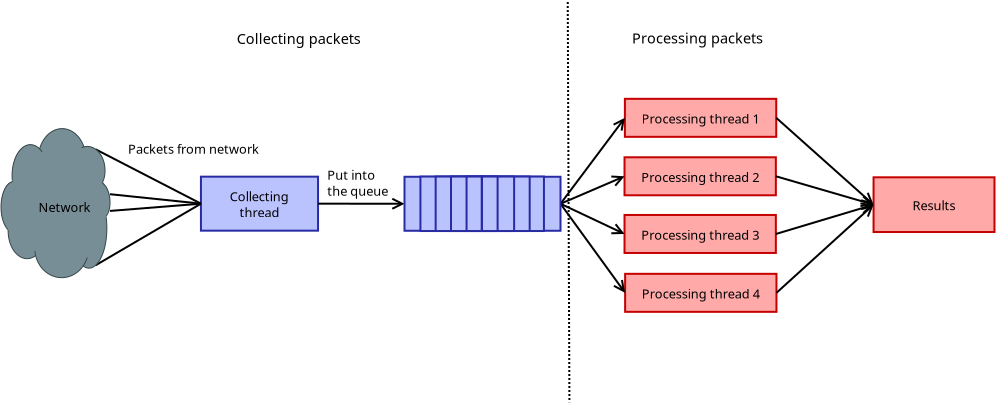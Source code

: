 <?xml version="1.0" encoding="UTF-8"?>
<dia:diagram xmlns:dia="http://www.lysator.liu.se/~alla/dia/">
  <dia:layer name="Background" visible="true" active="true">
    <dia:object type="Flowchart - Box" version="0" id="O0">
      <dia:attribute name="obj_pos">
        <dia:point val="11.696,11.6"/>
      </dia:attribute>
      <dia:attribute name="obj_bb">
        <dia:rectangle val="11.646,11.55;17.601,14.35"/>
      </dia:attribute>
      <dia:attribute name="elem_corner">
        <dia:point val="11.696,11.6"/>
      </dia:attribute>
      <dia:attribute name="elem_width">
        <dia:real val="5.855"/>
      </dia:attribute>
      <dia:attribute name="elem_height">
        <dia:real val="2.7"/>
      </dia:attribute>
      <dia:attribute name="border_width">
        <dia:real val="0.1"/>
      </dia:attribute>
      <dia:attribute name="border_color">
        <dia:color val="#272ca4"/>
      </dia:attribute>
      <dia:attribute name="inner_color">
        <dia:color val="#bbc3ff"/>
      </dia:attribute>
      <dia:attribute name="show_background">
        <dia:boolean val="true"/>
      </dia:attribute>
      <dia:attribute name="padding">
        <dia:real val="0.5"/>
      </dia:attribute>
      <dia:attribute name="text">
        <dia:composite type="text">
          <dia:attribute name="string">
            <dia:string>#Collecting
thread#</dia:string>
          </dia:attribute>
          <dia:attribute name="font">
            <dia:font family="sans" style="0" name="Helvetica"/>
          </dia:attribute>
          <dia:attribute name="height">
            <dia:real val="0.8"/>
          </dia:attribute>
          <dia:attribute name="pos">
            <dia:point val="14.623,12.745"/>
          </dia:attribute>
          <dia:attribute name="color">
            <dia:color val="#000000"/>
          </dia:attribute>
          <dia:attribute name="alignment">
            <dia:enum val="1"/>
          </dia:attribute>
        </dia:composite>
      </dia:attribute>
    </dia:object>
    <dia:object type="Standard - Line" version="0" id="O1">
      <dia:attribute name="obj_pos">
        <dia:point val="6.424,10.23"/>
      </dia:attribute>
      <dia:attribute name="obj_bb">
        <dia:rectangle val="6.357,10.162;11.763,13.017"/>
      </dia:attribute>
      <dia:attribute name="conn_endpoints">
        <dia:point val="6.424,10.23"/>
        <dia:point val="11.696,12.95"/>
      </dia:attribute>
      <dia:attribute name="numcp">
        <dia:int val="1"/>
      </dia:attribute>
      <dia:connections>
        <dia:connection handle="0" to="O7" connection="11"/>
        <dia:connection handle="1" to="O0" connection="7"/>
      </dia:connections>
    </dia:object>
    <dia:object type="Standard - Line" version="0" id="O2">
      <dia:attribute name="obj_pos">
        <dia:point val="4.62,12.97"/>
      </dia:attribute>
      <dia:attribute name="obj_bb">
        <dia:rectangle val="4.62,12.97;4.62,12.97"/>
      </dia:attribute>
      <dia:attribute name="conn_endpoints">
        <dia:point val="4.62,12.97"/>
        <dia:point val="4.62,12.97"/>
      </dia:attribute>
      <dia:attribute name="numcp">
        <dia:int val="1"/>
      </dia:attribute>
      <dia:connections>
        <dia:connection handle="0" to="O7" connection="14"/>
        <dia:connection handle="1" to="O7" connection="14"/>
      </dia:connections>
    </dia:object>
    <dia:object type="Standard - Line" version="0" id="O3">
      <dia:attribute name="obj_pos">
        <dia:point val="7.15,12.477"/>
      </dia:attribute>
      <dia:attribute name="obj_bb">
        <dia:rectangle val="7.095,12.422;11.751,13.005"/>
      </dia:attribute>
      <dia:attribute name="conn_endpoints">
        <dia:point val="7.15,12.477"/>
        <dia:point val="11.696,12.95"/>
      </dia:attribute>
      <dia:attribute name="numcp">
        <dia:int val="1"/>
      </dia:attribute>
      <dia:connections>
        <dia:connection handle="0" to="O7" connection="8"/>
        <dia:connection handle="1" to="O0" connection="7"/>
      </dia:connections>
    </dia:object>
    <dia:object type="Standard - Line" version="0" id="O4">
      <dia:attribute name="obj_pos">
        <dia:point val="7.15,13.313"/>
      </dia:attribute>
      <dia:attribute name="obj_bb">
        <dia:rectangle val="7.096,12.896;11.749,13.367"/>
      </dia:attribute>
      <dia:attribute name="conn_endpoints">
        <dia:point val="7.15,13.313"/>
        <dia:point val="11.696,12.95"/>
      </dia:attribute>
      <dia:attribute name="numcp">
        <dia:int val="1"/>
      </dia:attribute>
      <dia:connections>
        <dia:connection handle="0" to="O7" connection="9"/>
        <dia:connection handle="1" to="O0" connection="7"/>
      </dia:connections>
    </dia:object>
    <dia:object type="Standard - Line" version="0" id="O5">
      <dia:attribute name="obj_pos">
        <dia:point val="6.425,16.032"/>
      </dia:attribute>
      <dia:attribute name="obj_bb">
        <dia:rectangle val="6.356,12.882;11.764,16.101"/>
      </dia:attribute>
      <dia:attribute name="conn_endpoints">
        <dia:point val="6.425,16.032"/>
        <dia:point val="11.696,12.95"/>
      </dia:attribute>
      <dia:attribute name="numcp">
        <dia:int val="1"/>
      </dia:attribute>
      <dia:connections>
        <dia:connection handle="0" to="O7" connection="10"/>
        <dia:connection handle="1" to="O0" connection="7"/>
      </dia:connections>
    </dia:object>
    <dia:object type="Standard - Text" version="1" id="O6">
      <dia:attribute name="obj_pos">
        <dia:point val="8.05,10.45"/>
      </dia:attribute>
      <dia:attribute name="obj_bb">
        <dia:rectangle val="8.05,9.855;14.967,10.6"/>
      </dia:attribute>
      <dia:attribute name="text">
        <dia:composite type="text">
          <dia:attribute name="string">
            <dia:string>#Packets from network#</dia:string>
          </dia:attribute>
          <dia:attribute name="font">
            <dia:font family="sans" style="0" name="Helvetica"/>
          </dia:attribute>
          <dia:attribute name="height">
            <dia:real val="0.8"/>
          </dia:attribute>
          <dia:attribute name="pos">
            <dia:point val="8.05,10.45"/>
          </dia:attribute>
          <dia:attribute name="color">
            <dia:color val="#000000"/>
          </dia:attribute>
          <dia:attribute name="alignment">
            <dia:enum val="0"/>
          </dia:attribute>
        </dia:composite>
      </dia:attribute>
      <dia:attribute name="valign">
        <dia:enum val="3"/>
      </dia:attribute>
    </dia:object>
    <dia:group>
      <dia:object type="Cisco - Cloud Dark" version="1" id="O7">
        <dia:attribute name="obj_pos">
          <dia:point val="1.7,9.2"/>
        </dia:attribute>
        <dia:attribute name="obj_bb">
          <dia:rectangle val="1.7,9.2;7.151,16.651"/>
        </dia:attribute>
        <dia:attribute name="meta">
          <dia:composite type="dict"/>
        </dia:attribute>
        <dia:attribute name="elem_corner">
          <dia:point val="1.7,9.2"/>
        </dia:attribute>
        <dia:attribute name="elem_width">
          <dia:real val="5.45"/>
        </dia:attribute>
        <dia:attribute name="elem_height">
          <dia:real val="7.45"/>
        </dia:attribute>
        <dia:attribute name="line_width">
          <dia:real val="0.1"/>
        </dia:attribute>
        <dia:attribute name="line_colour">
          <dia:color val="#272ca4"/>
        </dia:attribute>
        <dia:attribute name="fill_colour">
          <dia:color val="#bbc3ff"/>
        </dia:attribute>
        <dia:attribute name="show_background">
          <dia:boolean val="true"/>
        </dia:attribute>
        <dia:attribute name="line_style">
          <dia:enum val="0"/>
          <dia:real val="1"/>
        </dia:attribute>
        <dia:attribute name="flip_horizontal">
          <dia:boolean val="false"/>
        </dia:attribute>
        <dia:attribute name="flip_vertical">
          <dia:boolean val="false"/>
        </dia:attribute>
        <dia:attribute name="subscale">
          <dia:real val="1"/>
        </dia:attribute>
      </dia:object>
      <dia:object type="Standard - Text" version="1" id="O8">
        <dia:attribute name="obj_pos">
          <dia:point val="3.57,13.37"/>
        </dia:attribute>
        <dia:attribute name="obj_bb">
          <dia:rectangle val="3.57,12.775;6.242,13.52"/>
        </dia:attribute>
        <dia:attribute name="text">
          <dia:composite type="text">
            <dia:attribute name="string">
              <dia:string>#Network#</dia:string>
            </dia:attribute>
            <dia:attribute name="font">
              <dia:font family="sans" style="0" name="Helvetica"/>
            </dia:attribute>
            <dia:attribute name="height">
              <dia:real val="0.8"/>
            </dia:attribute>
            <dia:attribute name="pos">
              <dia:point val="3.57,13.37"/>
            </dia:attribute>
            <dia:attribute name="color">
              <dia:color val="#000000"/>
            </dia:attribute>
            <dia:attribute name="alignment">
              <dia:enum val="0"/>
            </dia:attribute>
          </dia:composite>
        </dia:attribute>
        <dia:attribute name="valign">
          <dia:enum val="3"/>
        </dia:attribute>
      </dia:object>
    </dia:group>
    <dia:object type="Standard - Text" version="1" id="O9">
      <dia:attribute name="obj_pos">
        <dia:point val="18.008,11.757"/>
      </dia:attribute>
      <dia:attribute name="obj_bb">
        <dia:rectangle val="18.008,11.162;21.268,12.707"/>
      </dia:attribute>
      <dia:attribute name="text">
        <dia:composite type="text">
          <dia:attribute name="string">
            <dia:string>#Put into
the queue#</dia:string>
          </dia:attribute>
          <dia:attribute name="font">
            <dia:font family="sans" style="0" name="Helvetica"/>
          </dia:attribute>
          <dia:attribute name="height">
            <dia:real val="0.8"/>
          </dia:attribute>
          <dia:attribute name="pos">
            <dia:point val="18.008,11.757"/>
          </dia:attribute>
          <dia:attribute name="color">
            <dia:color val="#000000"/>
          </dia:attribute>
          <dia:attribute name="alignment">
            <dia:enum val="0"/>
          </dia:attribute>
        </dia:composite>
      </dia:attribute>
      <dia:attribute name="valign">
        <dia:enum val="3"/>
      </dia:attribute>
    </dia:object>
    <dia:object type="Standard - Line" version="0" id="O10">
      <dia:attribute name="obj_pos">
        <dia:point val="17.55,12.95"/>
      </dia:attribute>
      <dia:attribute name="obj_bb">
        <dia:rectangle val="17.5,12.624;21.986,13.285"/>
      </dia:attribute>
      <dia:attribute name="conn_endpoints">
        <dia:point val="17.55,12.95"/>
        <dia:point val="21.874,12.955"/>
      </dia:attribute>
      <dia:attribute name="numcp">
        <dia:int val="1"/>
      </dia:attribute>
      <dia:attribute name="end_arrow">
        <dia:enum val="1"/>
      </dia:attribute>
      <dia:attribute name="end_arrow_length">
        <dia:real val="0.5"/>
      </dia:attribute>
      <dia:attribute name="end_arrow_width">
        <dia:real val="0.5"/>
      </dia:attribute>
      <dia:connections>
        <dia:connection handle="1" to="O27" connection="3"/>
      </dia:connections>
    </dia:object>
    <dia:object type="Flowchart - Box" version="0" id="O11">
      <dia:attribute name="obj_pos">
        <dia:point val="32.894,7.708"/>
      </dia:attribute>
      <dia:attribute name="obj_bb">
        <dia:rectangle val="32.844,7.658;40.511,9.658"/>
      </dia:attribute>
      <dia:attribute name="elem_corner">
        <dia:point val="32.894,7.708"/>
      </dia:attribute>
      <dia:attribute name="elem_width">
        <dia:real val="7.567"/>
      </dia:attribute>
      <dia:attribute name="elem_height">
        <dia:real val="1.9"/>
      </dia:attribute>
      <dia:attribute name="border_width">
        <dia:real val="0.1"/>
      </dia:attribute>
      <dia:attribute name="border_color">
        <dia:color val="#c40000"/>
      </dia:attribute>
      <dia:attribute name="inner_color">
        <dia:color val="#ffa9a9"/>
      </dia:attribute>
      <dia:attribute name="show_background">
        <dia:boolean val="true"/>
      </dia:attribute>
      <dia:attribute name="padding">
        <dia:real val="0.5"/>
      </dia:attribute>
      <dia:attribute name="text">
        <dia:composite type="text">
          <dia:attribute name="string">
            <dia:string>#Processing thread 1#</dia:string>
          </dia:attribute>
          <dia:attribute name="font">
            <dia:font family="sans" style="0" name="Helvetica"/>
          </dia:attribute>
          <dia:attribute name="height">
            <dia:real val="0.8"/>
          </dia:attribute>
          <dia:attribute name="pos">
            <dia:point val="36.677,8.853"/>
          </dia:attribute>
          <dia:attribute name="color">
            <dia:color val="#000000"/>
          </dia:attribute>
          <dia:attribute name="alignment">
            <dia:enum val="1"/>
          </dia:attribute>
        </dia:composite>
      </dia:attribute>
    </dia:object>
    <dia:object type="Flowchart - Box" version="0" id="O12">
      <dia:attribute name="obj_pos">
        <dia:point val="32.875,10.631"/>
      </dia:attribute>
      <dia:attribute name="obj_bb">
        <dia:rectangle val="32.825,10.581;40.493,12.581"/>
      </dia:attribute>
      <dia:attribute name="elem_corner">
        <dia:point val="32.875,10.631"/>
      </dia:attribute>
      <dia:attribute name="elem_width">
        <dia:real val="7.567"/>
      </dia:attribute>
      <dia:attribute name="elem_height">
        <dia:real val="1.9"/>
      </dia:attribute>
      <dia:attribute name="border_width">
        <dia:real val="0.1"/>
      </dia:attribute>
      <dia:attribute name="border_color">
        <dia:color val="#c40000"/>
      </dia:attribute>
      <dia:attribute name="inner_color">
        <dia:color val="#ffa9a9"/>
      </dia:attribute>
      <dia:attribute name="show_background">
        <dia:boolean val="true"/>
      </dia:attribute>
      <dia:attribute name="padding">
        <dia:real val="0.5"/>
      </dia:attribute>
      <dia:attribute name="text">
        <dia:composite type="text">
          <dia:attribute name="string">
            <dia:string>#Processing thread 2#</dia:string>
          </dia:attribute>
          <dia:attribute name="font">
            <dia:font family="sans" style="0" name="Helvetica"/>
          </dia:attribute>
          <dia:attribute name="height">
            <dia:real val="0.8"/>
          </dia:attribute>
          <dia:attribute name="pos">
            <dia:point val="36.659,11.776"/>
          </dia:attribute>
          <dia:attribute name="color">
            <dia:color val="#000000"/>
          </dia:attribute>
          <dia:attribute name="alignment">
            <dia:enum val="1"/>
          </dia:attribute>
        </dia:composite>
      </dia:attribute>
    </dia:object>
    <dia:object type="Flowchart - Box" version="0" id="O13">
      <dia:attribute name="obj_pos">
        <dia:point val="32.875,13.515"/>
      </dia:attribute>
      <dia:attribute name="obj_bb">
        <dia:rectangle val="32.825,13.465;40.493,15.465"/>
      </dia:attribute>
      <dia:attribute name="elem_corner">
        <dia:point val="32.875,13.515"/>
      </dia:attribute>
      <dia:attribute name="elem_width">
        <dia:real val="7.567"/>
      </dia:attribute>
      <dia:attribute name="elem_height">
        <dia:real val="1.9"/>
      </dia:attribute>
      <dia:attribute name="border_width">
        <dia:real val="0.1"/>
      </dia:attribute>
      <dia:attribute name="border_color">
        <dia:color val="#c40000"/>
      </dia:attribute>
      <dia:attribute name="inner_color">
        <dia:color val="#ffa9a9"/>
      </dia:attribute>
      <dia:attribute name="show_background">
        <dia:boolean val="true"/>
      </dia:attribute>
      <dia:attribute name="padding">
        <dia:real val="0.5"/>
      </dia:attribute>
      <dia:attribute name="text">
        <dia:composite type="text">
          <dia:attribute name="string">
            <dia:string>#Processing thread 3#</dia:string>
          </dia:attribute>
          <dia:attribute name="font">
            <dia:font family="sans" style="0" name="Helvetica"/>
          </dia:attribute>
          <dia:attribute name="height">
            <dia:real val="0.8"/>
          </dia:attribute>
          <dia:attribute name="pos">
            <dia:point val="36.659,14.66"/>
          </dia:attribute>
          <dia:attribute name="color">
            <dia:color val="#000000"/>
          </dia:attribute>
          <dia:attribute name="alignment">
            <dia:enum val="1"/>
          </dia:attribute>
        </dia:composite>
      </dia:attribute>
    </dia:object>
    <dia:object type="Flowchart - Box" version="0" id="O14">
      <dia:attribute name="obj_pos">
        <dia:point val="32.905,16.458"/>
      </dia:attribute>
      <dia:attribute name="obj_bb">
        <dia:rectangle val="32.855,16.408;40.523,18.408"/>
      </dia:attribute>
      <dia:attribute name="elem_corner">
        <dia:point val="32.905,16.458"/>
      </dia:attribute>
      <dia:attribute name="elem_width">
        <dia:real val="7.567"/>
      </dia:attribute>
      <dia:attribute name="elem_height">
        <dia:real val="1.9"/>
      </dia:attribute>
      <dia:attribute name="border_width">
        <dia:real val="0.1"/>
      </dia:attribute>
      <dia:attribute name="border_color">
        <dia:color val="#c40000"/>
      </dia:attribute>
      <dia:attribute name="inner_color">
        <dia:color val="#ffa9a9"/>
      </dia:attribute>
      <dia:attribute name="show_background">
        <dia:boolean val="true"/>
      </dia:attribute>
      <dia:attribute name="padding">
        <dia:real val="0.5"/>
      </dia:attribute>
      <dia:attribute name="text">
        <dia:composite type="text">
          <dia:attribute name="string">
            <dia:string>#Processing thread 4#</dia:string>
          </dia:attribute>
          <dia:attribute name="font">
            <dia:font family="sans" style="0" name="Helvetica"/>
          </dia:attribute>
          <dia:attribute name="height">
            <dia:real val="0.8"/>
          </dia:attribute>
          <dia:attribute name="pos">
            <dia:point val="36.689,17.603"/>
          </dia:attribute>
          <dia:attribute name="color">
            <dia:color val="#000000"/>
          </dia:attribute>
          <dia:attribute name="alignment">
            <dia:enum val="1"/>
          </dia:attribute>
        </dia:composite>
      </dia:attribute>
    </dia:object>
    <dia:object type="Standard - Line" version="0" id="O15">
      <dia:attribute name="obj_pos">
        <dia:point val="29.674,12.955"/>
      </dia:attribute>
      <dia:attribute name="obj_bb">
        <dia:rectangle val="29.604,8.569;32.964,13.025"/>
      </dia:attribute>
      <dia:attribute name="conn_endpoints">
        <dia:point val="29.674,12.955"/>
        <dia:point val="32.894,8.658"/>
      </dia:attribute>
      <dia:attribute name="numcp">
        <dia:int val="1"/>
      </dia:attribute>
      <dia:attribute name="end_arrow">
        <dia:enum val="1"/>
      </dia:attribute>
      <dia:attribute name="end_arrow_length">
        <dia:real val="0.5"/>
      </dia:attribute>
      <dia:attribute name="end_arrow_width">
        <dia:real val="0.5"/>
      </dia:attribute>
      <dia:connections>
        <dia:connection handle="0" to="O27" connection="4"/>
        <dia:connection handle="1" to="O11" connection="7"/>
      </dia:connections>
    </dia:object>
    <dia:object type="Standard - Line" version="0" id="O16">
      <dia:attribute name="obj_pos">
        <dia:point val="29.674,12.955"/>
      </dia:attribute>
      <dia:attribute name="obj_bb">
        <dia:rectangle val="29.608,11.483;32.978,13.021"/>
      </dia:attribute>
      <dia:attribute name="conn_endpoints">
        <dia:point val="29.674,12.955"/>
        <dia:point val="32.875,11.581"/>
      </dia:attribute>
      <dia:attribute name="numcp">
        <dia:int val="1"/>
      </dia:attribute>
      <dia:attribute name="end_arrow">
        <dia:enum val="1"/>
      </dia:attribute>
      <dia:attribute name="end_arrow_length">
        <dia:real val="0.5"/>
      </dia:attribute>
      <dia:attribute name="end_arrow_width">
        <dia:real val="0.5"/>
      </dia:attribute>
      <dia:connections>
        <dia:connection handle="0" to="O27" connection="4"/>
        <dia:connection handle="1" to="O12" connection="7"/>
      </dia:connections>
    </dia:object>
    <dia:object type="Standard - Line" version="0" id="O17">
      <dia:attribute name="obj_pos">
        <dia:point val="29.674,12.955"/>
      </dia:attribute>
      <dia:attribute name="obj_bb">
        <dia:rectangle val="29.607,12.889;32.976,14.544"/>
      </dia:attribute>
      <dia:attribute name="conn_endpoints">
        <dia:point val="29.674,12.955"/>
        <dia:point val="32.875,14.465"/>
      </dia:attribute>
      <dia:attribute name="numcp">
        <dia:int val="1"/>
      </dia:attribute>
      <dia:attribute name="end_arrow">
        <dia:enum val="1"/>
      </dia:attribute>
      <dia:attribute name="end_arrow_length">
        <dia:real val="0.5"/>
      </dia:attribute>
      <dia:attribute name="end_arrow_width">
        <dia:real val="0.5"/>
      </dia:attribute>
      <dia:connections>
        <dia:connection handle="0" to="O27" connection="4"/>
        <dia:connection handle="1" to="O13" connection="7"/>
      </dia:connections>
    </dia:object>
    <dia:object type="Standard - Line" version="0" id="O18">
      <dia:attribute name="obj_pos">
        <dia:point val="29.674,12.955"/>
      </dia:attribute>
      <dia:attribute name="obj_bb">
        <dia:rectangle val="29.604,12.885;32.975,17.499"/>
      </dia:attribute>
      <dia:attribute name="conn_endpoints">
        <dia:point val="29.674,12.955"/>
        <dia:point val="32.905,17.408"/>
      </dia:attribute>
      <dia:attribute name="numcp">
        <dia:int val="1"/>
      </dia:attribute>
      <dia:attribute name="end_arrow">
        <dia:enum val="1"/>
      </dia:attribute>
      <dia:attribute name="end_arrow_length">
        <dia:real val="0.5"/>
      </dia:attribute>
      <dia:attribute name="end_arrow_width">
        <dia:real val="0.5"/>
      </dia:attribute>
      <dia:connections>
        <dia:connection handle="0" to="O27" connection="4"/>
        <dia:connection handle="1" to="O14" connection="7"/>
      </dia:connections>
    </dia:object>
    <dia:object type="Flowchart - Box" version="0" id="O19">
      <dia:attribute name="obj_pos">
        <dia:point val="45.327,11.632"/>
      </dia:attribute>
      <dia:attribute name="obj_bb">
        <dia:rectangle val="45.277,11.582;51.423,14.419"/>
      </dia:attribute>
      <dia:attribute name="elem_corner">
        <dia:point val="45.327,11.632"/>
      </dia:attribute>
      <dia:attribute name="elem_width">
        <dia:real val="6.046"/>
      </dia:attribute>
      <dia:attribute name="elem_height">
        <dia:real val="2.736"/>
      </dia:attribute>
      <dia:attribute name="border_width">
        <dia:real val="0.1"/>
      </dia:attribute>
      <dia:attribute name="border_color">
        <dia:color val="#c40000"/>
      </dia:attribute>
      <dia:attribute name="inner_color">
        <dia:color val="#ffa9a9"/>
      </dia:attribute>
      <dia:attribute name="show_background">
        <dia:boolean val="true"/>
      </dia:attribute>
      <dia:attribute name="padding">
        <dia:real val="0.5"/>
      </dia:attribute>
      <dia:attribute name="text">
        <dia:composite type="text">
          <dia:attribute name="string">
            <dia:string>#Results#</dia:string>
          </dia:attribute>
          <dia:attribute name="font">
            <dia:font family="sans" style="0" name="Helvetica"/>
          </dia:attribute>
          <dia:attribute name="height">
            <dia:real val="0.8"/>
          </dia:attribute>
          <dia:attribute name="pos">
            <dia:point val="48.35,13.195"/>
          </dia:attribute>
          <dia:attribute name="color">
            <dia:color val="#000000"/>
          </dia:attribute>
          <dia:attribute name="alignment">
            <dia:enum val="1"/>
          </dia:attribute>
        </dia:composite>
      </dia:attribute>
    </dia:object>
    <dia:object type="Standard - Line" version="0" id="O20">
      <dia:attribute name="obj_pos">
        <dia:point val="40.461,8.658"/>
      </dia:attribute>
      <dia:attribute name="obj_bb">
        <dia:rectangle val="40.391,8.587;45.411,13.075"/>
      </dia:attribute>
      <dia:attribute name="conn_endpoints">
        <dia:point val="40.461,8.658"/>
        <dia:point val="45.327,13.001"/>
      </dia:attribute>
      <dia:attribute name="numcp">
        <dia:int val="1"/>
      </dia:attribute>
      <dia:attribute name="end_arrow">
        <dia:enum val="1"/>
      </dia:attribute>
      <dia:attribute name="end_arrow_length">
        <dia:real val="0.5"/>
      </dia:attribute>
      <dia:attribute name="end_arrow_width">
        <dia:real val="0.5"/>
      </dia:attribute>
      <dia:connections>
        <dia:connection handle="0" to="O11" connection="8"/>
        <dia:connection handle="1" to="O19" connection="7"/>
      </dia:connections>
    </dia:object>
    <dia:object type="Standard - Line" version="0" id="O21">
      <dia:attribute name="obj_pos">
        <dia:point val="40.443,11.581"/>
      </dia:attribute>
      <dia:attribute name="obj_bb">
        <dia:rectangle val="40.381,11.519;45.434,13.165"/>
      </dia:attribute>
      <dia:attribute name="conn_endpoints">
        <dia:point val="40.443,11.581"/>
        <dia:point val="45.327,13.001"/>
      </dia:attribute>
      <dia:attribute name="numcp">
        <dia:int val="1"/>
      </dia:attribute>
      <dia:attribute name="end_arrow">
        <dia:enum val="1"/>
      </dia:attribute>
      <dia:attribute name="end_arrow_length">
        <dia:real val="0.5"/>
      </dia:attribute>
      <dia:attribute name="end_arrow_width">
        <dia:real val="0.5"/>
      </dia:attribute>
      <dia:connections>
        <dia:connection handle="0" to="O12" connection="8"/>
        <dia:connection handle="1" to="O19" connection="7"/>
      </dia:connections>
    </dia:object>
    <dia:object type="Standard - Line" version="0" id="O22">
      <dia:attribute name="obj_pos">
        <dia:point val="40.443,14.465"/>
      </dia:attribute>
      <dia:attribute name="obj_bb">
        <dia:rectangle val="40.38,12.841;45.434,14.527"/>
      </dia:attribute>
      <dia:attribute name="conn_endpoints">
        <dia:point val="40.443,14.465"/>
        <dia:point val="45.327,13.001"/>
      </dia:attribute>
      <dia:attribute name="numcp">
        <dia:int val="1"/>
      </dia:attribute>
      <dia:attribute name="end_arrow">
        <dia:enum val="1"/>
      </dia:attribute>
      <dia:attribute name="end_arrow_length">
        <dia:real val="0.5"/>
      </dia:attribute>
      <dia:attribute name="end_arrow_width">
        <dia:real val="0.5"/>
      </dia:attribute>
      <dia:connections>
        <dia:connection handle="0" to="O13" connection="8"/>
        <dia:connection handle="1" to="O19" connection="7"/>
      </dia:connections>
    </dia:object>
    <dia:object type="Standard - Line" version="0" id="O23">
      <dia:attribute name="obj_pos">
        <dia:point val="40.472,17.408"/>
      </dia:attribute>
      <dia:attribute name="obj_bb">
        <dia:rectangle val="40.402,12.925;45.41,17.479"/>
      </dia:attribute>
      <dia:attribute name="conn_endpoints">
        <dia:point val="40.472,17.408"/>
        <dia:point val="45.327,13.001"/>
      </dia:attribute>
      <dia:attribute name="numcp">
        <dia:int val="1"/>
      </dia:attribute>
      <dia:attribute name="end_arrow">
        <dia:enum val="1"/>
      </dia:attribute>
      <dia:attribute name="end_arrow_length">
        <dia:real val="0.5"/>
      </dia:attribute>
      <dia:attribute name="end_arrow_width">
        <dia:real val="0.5"/>
      </dia:attribute>
      <dia:connections>
        <dia:connection handle="0" to="O14" connection="8"/>
        <dia:connection handle="1" to="O19" connection="7"/>
      </dia:connections>
    </dia:object>
    <dia:object type="Standard - Text" version="1" id="O24">
      <dia:attribute name="obj_pos">
        <dia:point val="13.49,4.966"/>
      </dia:attribute>
      <dia:attribute name="obj_bb">
        <dia:rectangle val="13.49,4.293;20.127,5.136"/>
      </dia:attribute>
      <dia:attribute name="text">
        <dia:composite type="text">
          <dia:attribute name="string">
            <dia:string>#Collecting packets#</dia:string>
          </dia:attribute>
          <dia:attribute name="font">
            <dia:font family="sans" style="0" name="Helvetica"/>
          </dia:attribute>
          <dia:attribute name="height">
            <dia:real val="0.906"/>
          </dia:attribute>
          <dia:attribute name="pos">
            <dia:point val="13.49,4.966"/>
          </dia:attribute>
          <dia:attribute name="color">
            <dia:color val="#000000"/>
          </dia:attribute>
          <dia:attribute name="alignment">
            <dia:enum val="0"/>
          </dia:attribute>
        </dia:composite>
      </dia:attribute>
      <dia:attribute name="valign">
        <dia:enum val="3"/>
      </dia:attribute>
    </dia:object>
    <dia:object type="Standard - Text" version="1" id="O25">
      <dia:attribute name="obj_pos">
        <dia:point val="33.245,4.94"/>
      </dia:attribute>
      <dia:attribute name="obj_bb">
        <dia:rectangle val="33.245,4.268;40.15,5.11"/>
      </dia:attribute>
      <dia:attribute name="text">
        <dia:composite type="text">
          <dia:attribute name="string">
            <dia:string>#Processing packets#</dia:string>
          </dia:attribute>
          <dia:attribute name="font">
            <dia:font family="sans" style="0" name="Helvetica"/>
          </dia:attribute>
          <dia:attribute name="height">
            <dia:real val="0.906"/>
          </dia:attribute>
          <dia:attribute name="pos">
            <dia:point val="33.245,4.94"/>
          </dia:attribute>
          <dia:attribute name="color">
            <dia:color val="#000000"/>
          </dia:attribute>
          <dia:attribute name="alignment">
            <dia:enum val="0"/>
          </dia:attribute>
        </dia:composite>
      </dia:attribute>
      <dia:attribute name="valign">
        <dia:enum val="3"/>
      </dia:attribute>
    </dia:object>
    <dia:object type="Standard - Line" version="0" id="O26">
      <dia:attribute name="obj_pos">
        <dia:point val="30.036,2.867"/>
      </dia:attribute>
      <dia:attribute name="obj_bb">
        <dia:rectangle val="29.986,2.817;30.17,22.93"/>
      </dia:attribute>
      <dia:attribute name="conn_endpoints">
        <dia:point val="30.036,2.867"/>
        <dia:point val="30.12,22.88"/>
      </dia:attribute>
      <dia:attribute name="numcp">
        <dia:int val="1"/>
      </dia:attribute>
      <dia:attribute name="line_style">
        <dia:enum val="4"/>
      </dia:attribute>
    </dia:object>
    <dia:group>
      <dia:object type="Standard - Box" version="0" id="O27">
        <dia:attribute name="obj_pos">
          <dia:point val="21.874,11.605"/>
        </dia:attribute>
        <dia:attribute name="obj_bb">
          <dia:rectangle val="21.824,11.555;29.724,14.355"/>
        </dia:attribute>
        <dia:attribute name="elem_corner">
          <dia:point val="21.874,11.605"/>
        </dia:attribute>
        <dia:attribute name="elem_width">
          <dia:real val="7.8"/>
        </dia:attribute>
        <dia:attribute name="elem_height">
          <dia:real val="2.7"/>
        </dia:attribute>
        <dia:attribute name="border_color">
          <dia:color val="#272ca4"/>
        </dia:attribute>
        <dia:attribute name="inner_color">
          <dia:color val="#bbc3ff"/>
        </dia:attribute>
        <dia:attribute name="show_background">
          <dia:boolean val="true"/>
        </dia:attribute>
      </dia:object>
      <dia:object type="Standard - Line" version="0" id="O28">
        <dia:attribute name="obj_pos">
          <dia:point val="25.774,12.955"/>
        </dia:attribute>
        <dia:attribute name="obj_bb">
          <dia:rectangle val="25.774,12.955;25.774,12.955"/>
        </dia:attribute>
        <dia:attribute name="conn_endpoints">
          <dia:point val="25.774,12.955"/>
          <dia:point val="25.774,12.955"/>
        </dia:attribute>
        <dia:attribute name="numcp">
          <dia:int val="1"/>
        </dia:attribute>
        <dia:attribute name="line_color">
          <dia:color val="#272ca4"/>
        </dia:attribute>
        <dia:connections>
          <dia:connection handle="0" to="O27" connection="8"/>
          <dia:connection handle="1" to="O27" connection="8"/>
        </dia:connections>
      </dia:object>
      <dia:object type="Standard - Box" version="0" id="O29">
        <dia:attribute name="obj_pos">
          <dia:point val="22.67,11.595"/>
        </dia:attribute>
        <dia:attribute name="obj_bb">
          <dia:rectangle val="22.62,11.545;28.896,14.369"/>
        </dia:attribute>
        <dia:attribute name="elem_corner">
          <dia:point val="22.67,11.595"/>
        </dia:attribute>
        <dia:attribute name="elem_width">
          <dia:real val="6.176"/>
        </dia:attribute>
        <dia:attribute name="elem_height">
          <dia:real val="2.723"/>
        </dia:attribute>
        <dia:attribute name="border_color">
          <dia:color val="#272ca4"/>
        </dia:attribute>
        <dia:attribute name="inner_color">
          <dia:color val="#bbc3ff"/>
        </dia:attribute>
        <dia:attribute name="show_background">
          <dia:boolean val="true"/>
        </dia:attribute>
      </dia:object>
      <dia:object type="Standard - Box" version="0" id="O30">
        <dia:attribute name="obj_pos">
          <dia:point val="23.432,11.595"/>
        </dia:attribute>
        <dia:attribute name="obj_bb">
          <dia:rectangle val="23.382,11.545;28.183,14.368"/>
        </dia:attribute>
        <dia:attribute name="elem_corner">
          <dia:point val="23.432,11.595"/>
        </dia:attribute>
        <dia:attribute name="elem_width">
          <dia:real val="4.701"/>
        </dia:attribute>
        <dia:attribute name="elem_height">
          <dia:real val="2.723"/>
        </dia:attribute>
        <dia:attribute name="border_color">
          <dia:color val="#272ca4"/>
        </dia:attribute>
        <dia:attribute name="inner_color">
          <dia:color val="#bbc3ff"/>
        </dia:attribute>
        <dia:attribute name="show_background">
          <dia:boolean val="true"/>
        </dia:attribute>
      </dia:object>
      <dia:object type="Standard - Box" version="0" id="O31">
        <dia:attribute name="obj_pos">
          <dia:point val="24.199,11.595"/>
        </dia:attribute>
        <dia:attribute name="obj_bb">
          <dia:rectangle val="24.149,11.545;27.405,14.368"/>
        </dia:attribute>
        <dia:attribute name="elem_corner">
          <dia:point val="24.199,11.595"/>
        </dia:attribute>
        <dia:attribute name="elem_width">
          <dia:real val="3.156"/>
        </dia:attribute>
        <dia:attribute name="elem_height">
          <dia:real val="2.723"/>
        </dia:attribute>
        <dia:attribute name="border_color">
          <dia:color val="#272ca4"/>
        </dia:attribute>
        <dia:attribute name="inner_color">
          <dia:color val="#bbc3ff"/>
        </dia:attribute>
        <dia:attribute name="show_background">
          <dia:boolean val="true"/>
        </dia:attribute>
      </dia:object>
      <dia:object type="Standard - Box" version="0" id="O32">
        <dia:attribute name="obj_pos">
          <dia:point val="24.977,11.595"/>
        </dia:attribute>
        <dia:attribute name="obj_bb">
          <dia:rectangle val="24.927,11.545;26.578,14.368"/>
        </dia:attribute>
        <dia:attribute name="elem_corner">
          <dia:point val="24.977,11.595"/>
        </dia:attribute>
        <dia:attribute name="elem_width">
          <dia:real val="1.552"/>
        </dia:attribute>
        <dia:attribute name="elem_height">
          <dia:real val="2.723"/>
        </dia:attribute>
        <dia:attribute name="border_color">
          <dia:color val="#272ca4"/>
        </dia:attribute>
        <dia:attribute name="inner_color">
          <dia:color val="#bbc3ff"/>
        </dia:attribute>
        <dia:attribute name="show_background">
          <dia:boolean val="true"/>
        </dia:attribute>
      </dia:object>
      <dia:object type="Standard - Box" version="0" id="O33">
        <dia:attribute name="obj_pos">
          <dia:point val="25.734,11.579"/>
        </dia:attribute>
        <dia:attribute name="obj_bb">
          <dia:rectangle val="25.684,11.529;25.8,14.352"/>
        </dia:attribute>
        <dia:attribute name="elem_corner">
          <dia:point val="25.734,11.579"/>
        </dia:attribute>
        <dia:attribute name="elem_width">
          <dia:real val="0.016"/>
        </dia:attribute>
        <dia:attribute name="elem_height">
          <dia:real val="2.723"/>
        </dia:attribute>
        <dia:attribute name="border_color">
          <dia:color val="#272ca4"/>
        </dia:attribute>
        <dia:attribute name="inner_color">
          <dia:color val="#bbc3ff"/>
        </dia:attribute>
        <dia:attribute name="show_background">
          <dia:boolean val="true"/>
        </dia:attribute>
      </dia:object>
    </dia:group>
  </dia:layer>
</dia:diagram>
